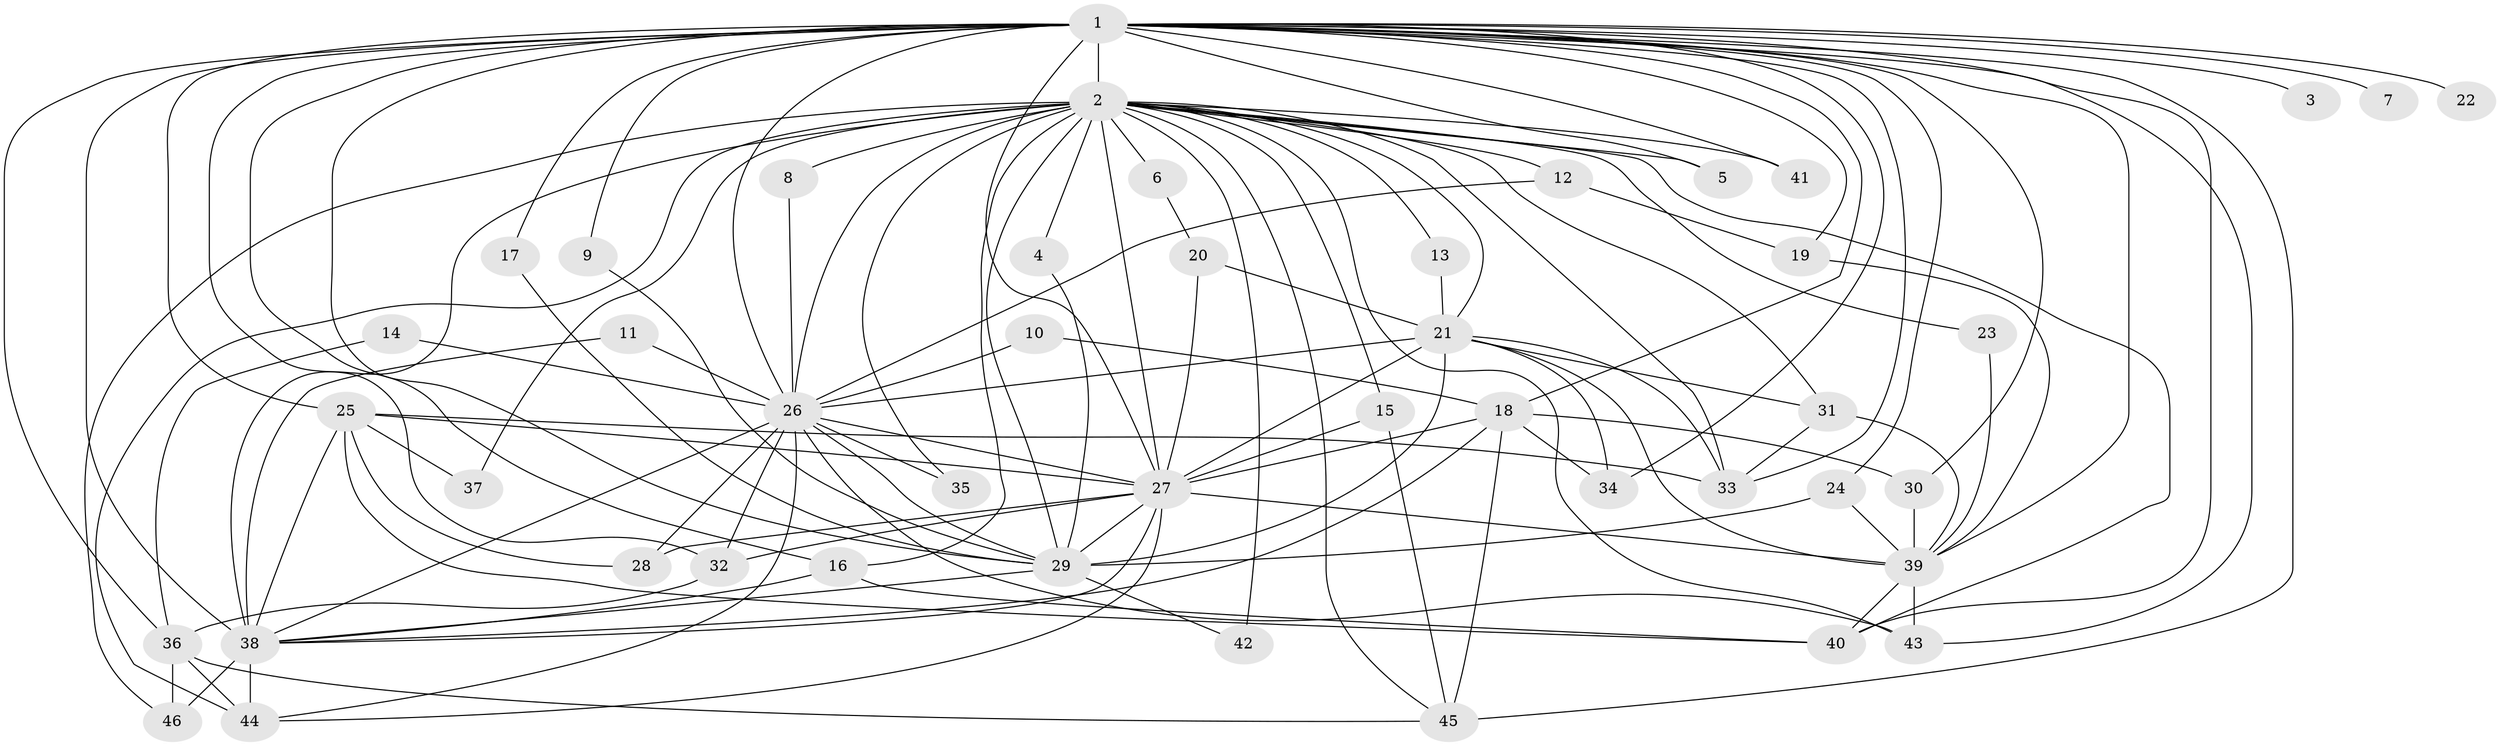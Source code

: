// original degree distribution, {18: 0.010869565217391304, 16: 0.03260869565217391, 23: 0.010869565217391304, 12: 0.010869565217391304, 15: 0.010869565217391304, 13: 0.010869565217391304, 31: 0.010869565217391304, 22: 0.010869565217391304, 7: 0.05434782608695652, 2: 0.5, 3: 0.22826086956521738, 4: 0.07608695652173914, 8: 0.010869565217391304, 5: 0.021739130434782608}
// Generated by graph-tools (version 1.1) at 2025/49/03/09/25 03:49:41]
// undirected, 46 vertices, 120 edges
graph export_dot {
graph [start="1"]
  node [color=gray90,style=filled];
  1;
  2;
  3;
  4;
  5;
  6;
  7;
  8;
  9;
  10;
  11;
  12;
  13;
  14;
  15;
  16;
  17;
  18;
  19;
  20;
  21;
  22;
  23;
  24;
  25;
  26;
  27;
  28;
  29;
  30;
  31;
  32;
  33;
  34;
  35;
  36;
  37;
  38;
  39;
  40;
  41;
  42;
  43;
  44;
  45;
  46;
  1 -- 2 [weight=8.0];
  1 -- 3 [weight=1.0];
  1 -- 5 [weight=1.0];
  1 -- 7 [weight=1.0];
  1 -- 9 [weight=1.0];
  1 -- 16 [weight=1.0];
  1 -- 17 [weight=1.0];
  1 -- 18 [weight=1.0];
  1 -- 19 [weight=1.0];
  1 -- 22 [weight=2.0];
  1 -- 24 [weight=1.0];
  1 -- 25 [weight=1.0];
  1 -- 26 [weight=3.0];
  1 -- 27 [weight=2.0];
  1 -- 29 [weight=2.0];
  1 -- 30 [weight=2.0];
  1 -- 32 [weight=1.0];
  1 -- 33 [weight=1.0];
  1 -- 34 [weight=1.0];
  1 -- 36 [weight=1.0];
  1 -- 38 [weight=2.0];
  1 -- 39 [weight=1.0];
  1 -- 40 [weight=1.0];
  1 -- 41 [weight=1.0];
  1 -- 43 [weight=1.0];
  1 -- 45 [weight=1.0];
  2 -- 4 [weight=1.0];
  2 -- 5 [weight=1.0];
  2 -- 6 [weight=2.0];
  2 -- 8 [weight=1.0];
  2 -- 12 [weight=2.0];
  2 -- 13 [weight=1.0];
  2 -- 15 [weight=1.0];
  2 -- 16 [weight=1.0];
  2 -- 21 [weight=1.0];
  2 -- 23 [weight=1.0];
  2 -- 26 [weight=4.0];
  2 -- 27 [weight=5.0];
  2 -- 29 [weight=4.0];
  2 -- 31 [weight=1.0];
  2 -- 33 [weight=2.0];
  2 -- 35 [weight=1.0];
  2 -- 37 [weight=1.0];
  2 -- 38 [weight=4.0];
  2 -- 40 [weight=1.0];
  2 -- 41 [weight=1.0];
  2 -- 42 [weight=1.0];
  2 -- 43 [weight=1.0];
  2 -- 44 [weight=2.0];
  2 -- 45 [weight=1.0];
  2 -- 46 [weight=1.0];
  4 -- 29 [weight=1.0];
  6 -- 20 [weight=1.0];
  8 -- 26 [weight=1.0];
  9 -- 29 [weight=1.0];
  10 -- 18 [weight=1.0];
  10 -- 26 [weight=1.0];
  11 -- 26 [weight=1.0];
  11 -- 38 [weight=1.0];
  12 -- 19 [weight=1.0];
  12 -- 26 [weight=1.0];
  13 -- 21 [weight=1.0];
  14 -- 26 [weight=1.0];
  14 -- 36 [weight=1.0];
  15 -- 27 [weight=1.0];
  15 -- 45 [weight=1.0];
  16 -- 38 [weight=2.0];
  16 -- 40 [weight=1.0];
  17 -- 29 [weight=1.0];
  18 -- 27 [weight=2.0];
  18 -- 30 [weight=1.0];
  18 -- 34 [weight=1.0];
  18 -- 38 [weight=1.0];
  18 -- 45 [weight=1.0];
  19 -- 39 [weight=1.0];
  20 -- 21 [weight=1.0];
  20 -- 27 [weight=1.0];
  21 -- 26 [weight=2.0];
  21 -- 27 [weight=2.0];
  21 -- 29 [weight=1.0];
  21 -- 31 [weight=1.0];
  21 -- 33 [weight=1.0];
  21 -- 34 [weight=1.0];
  21 -- 39 [weight=1.0];
  23 -- 39 [weight=1.0];
  24 -- 29 [weight=1.0];
  24 -- 39 [weight=1.0];
  25 -- 27 [weight=2.0];
  25 -- 28 [weight=1.0];
  25 -- 33 [weight=1.0];
  25 -- 37 [weight=1.0];
  25 -- 38 [weight=1.0];
  25 -- 40 [weight=1.0];
  26 -- 27 [weight=1.0];
  26 -- 28 [weight=1.0];
  26 -- 29 [weight=1.0];
  26 -- 32 [weight=1.0];
  26 -- 35 [weight=1.0];
  26 -- 38 [weight=1.0];
  26 -- 43 [weight=1.0];
  26 -- 44 [weight=1.0];
  27 -- 28 [weight=1.0];
  27 -- 29 [weight=1.0];
  27 -- 32 [weight=1.0];
  27 -- 38 [weight=1.0];
  27 -- 39 [weight=1.0];
  27 -- 44 [weight=1.0];
  29 -- 38 [weight=1.0];
  29 -- 42 [weight=1.0];
  30 -- 39 [weight=1.0];
  31 -- 33 [weight=1.0];
  31 -- 39 [weight=1.0];
  32 -- 36 [weight=1.0];
  36 -- 44 [weight=1.0];
  36 -- 45 [weight=1.0];
  36 -- 46 [weight=1.0];
  38 -- 44 [weight=1.0];
  38 -- 46 [weight=1.0];
  39 -- 40 [weight=1.0];
  39 -- 43 [weight=1.0];
}

